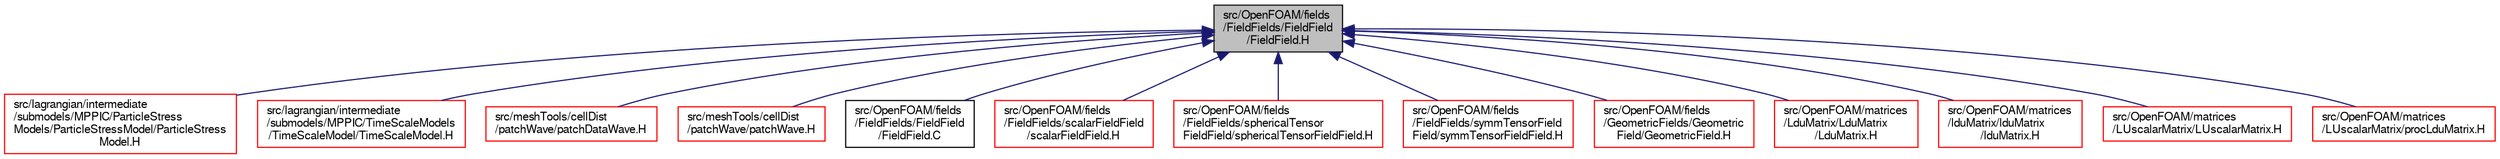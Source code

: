 digraph "src/OpenFOAM/fields/FieldFields/FieldField/FieldField.H"
{
  bgcolor="transparent";
  edge [fontname="FreeSans",fontsize="10",labelfontname="FreeSans",labelfontsize="10"];
  node [fontname="FreeSans",fontsize="10",shape=record];
  Node61 [label="src/OpenFOAM/fields\l/FieldFields/FieldField\l/FieldField.H",height=0.2,width=0.4,color="black", fillcolor="grey75", style="filled", fontcolor="black"];
  Node61 -> Node62 [dir="back",color="midnightblue",fontsize="10",style="solid",fontname="FreeSans"];
  Node62 [label="src/lagrangian/intermediate\l/submodels/MPPIC/ParticleStress\lModels/ParticleStressModel/ParticleStress\lModel.H",height=0.2,width=0.4,color="red",URL="$a06137.html"];
  Node61 -> Node72 [dir="back",color="midnightblue",fontsize="10",style="solid",fontname="FreeSans"];
  Node72 [label="src/lagrangian/intermediate\l/submodels/MPPIC/TimeScaleModels\l/TimeScaleModel/TimeScaleModel.H",height=0.2,width=0.4,color="red",URL="$a06161.html"];
  Node61 -> Node82 [dir="back",color="midnightblue",fontsize="10",style="solid",fontname="FreeSans"];
  Node82 [label="src/meshTools/cellDist\l/patchWave/patchDataWave.H",height=0.2,width=0.4,color="red",URL="$a07439.html"];
  Node61 -> Node85 [dir="back",color="midnightblue",fontsize="10",style="solid",fontname="FreeSans"];
  Node85 [label="src/meshTools/cellDist\l/patchWave/patchWave.H",height=0.2,width=0.4,color="red",URL="$a07445.html"];
  Node61 -> Node90 [dir="back",color="midnightblue",fontsize="10",style="solid",fontname="FreeSans"];
  Node90 [label="src/OpenFOAM/fields\l/FieldFields/FieldField\l/FieldField.C",height=0.2,width=0.4,color="black",URL="$a09470.html",tooltip="Generic fieldField type. "];
  Node61 -> Node91 [dir="back",color="midnightblue",fontsize="10",style="solid",fontname="FreeSans"];
  Node91 [label="src/OpenFOAM/fields\l/FieldFields/scalarFieldField\l/scalarFieldField.H",height=0.2,width=0.4,color="red",URL="$a09503.html",tooltip="Specialisation of FieldField<T> for scalar. "];
  Node61 -> Node100 [dir="back",color="midnightblue",fontsize="10",style="solid",fontname="FreeSans"];
  Node100 [label="src/OpenFOAM/fields\l/FieldFields/sphericalTensor\lFieldField/sphericalTensorFieldField.H",height=0.2,width=0.4,color="red",URL="$a09509.html",tooltip="Specialisation of FieldField<Field, T> for sphericalTensor. "];
  Node61 -> Node108 [dir="back",color="midnightblue",fontsize="10",style="solid",fontname="FreeSans"];
  Node108 [label="src/OpenFOAM/fields\l/FieldFields/symmTensorField\lField/symmTensorFieldField.H",height=0.2,width=0.4,color="red",URL="$a09515.html",tooltip="Specialisation of FieldField<T> for symmTensor. "];
  Node61 -> Node111 [dir="back",color="midnightblue",fontsize="10",style="solid",fontname="FreeSans"];
  Node111 [label="src/OpenFOAM/fields\l/GeometricFields/Geometric\lField/GeometricField.H",height=0.2,width=0.4,color="red",URL="$a09809.html"];
  Node61 -> Node1806 [dir="back",color="midnightblue",fontsize="10",style="solid",fontname="FreeSans"];
  Node1806 [label="src/OpenFOAM/matrices\l/LduMatrix/LduMatrix\l/LduMatrix.H",height=0.2,width=0.4,color="red",URL="$a10538.html"];
  Node61 -> Node1834 [dir="back",color="midnightblue",fontsize="10",style="solid",fontname="FreeSans"];
  Node1834 [label="src/OpenFOAM/matrices\l/lduMatrix/lduMatrix\l/lduMatrix.H",height=0.2,width=0.4,color="red",URL="$a10694.html"];
  Node61 -> Node1905 [dir="back",color="midnightblue",fontsize="10",style="solid",fontname="FreeSans"];
  Node1905 [label="src/OpenFOAM/matrices\l/LUscalarMatrix/LUscalarMatrix.H",height=0.2,width=0.4,color="red",URL="$a10985.html"];
  Node61 -> Node1907 [dir="back",color="midnightblue",fontsize="10",style="solid",fontname="FreeSans"];
  Node1907 [label="src/OpenFOAM/matrices\l/LUscalarMatrix/procLduMatrix.H",height=0.2,width=0.4,color="red",URL="$a11000.html"];
}
